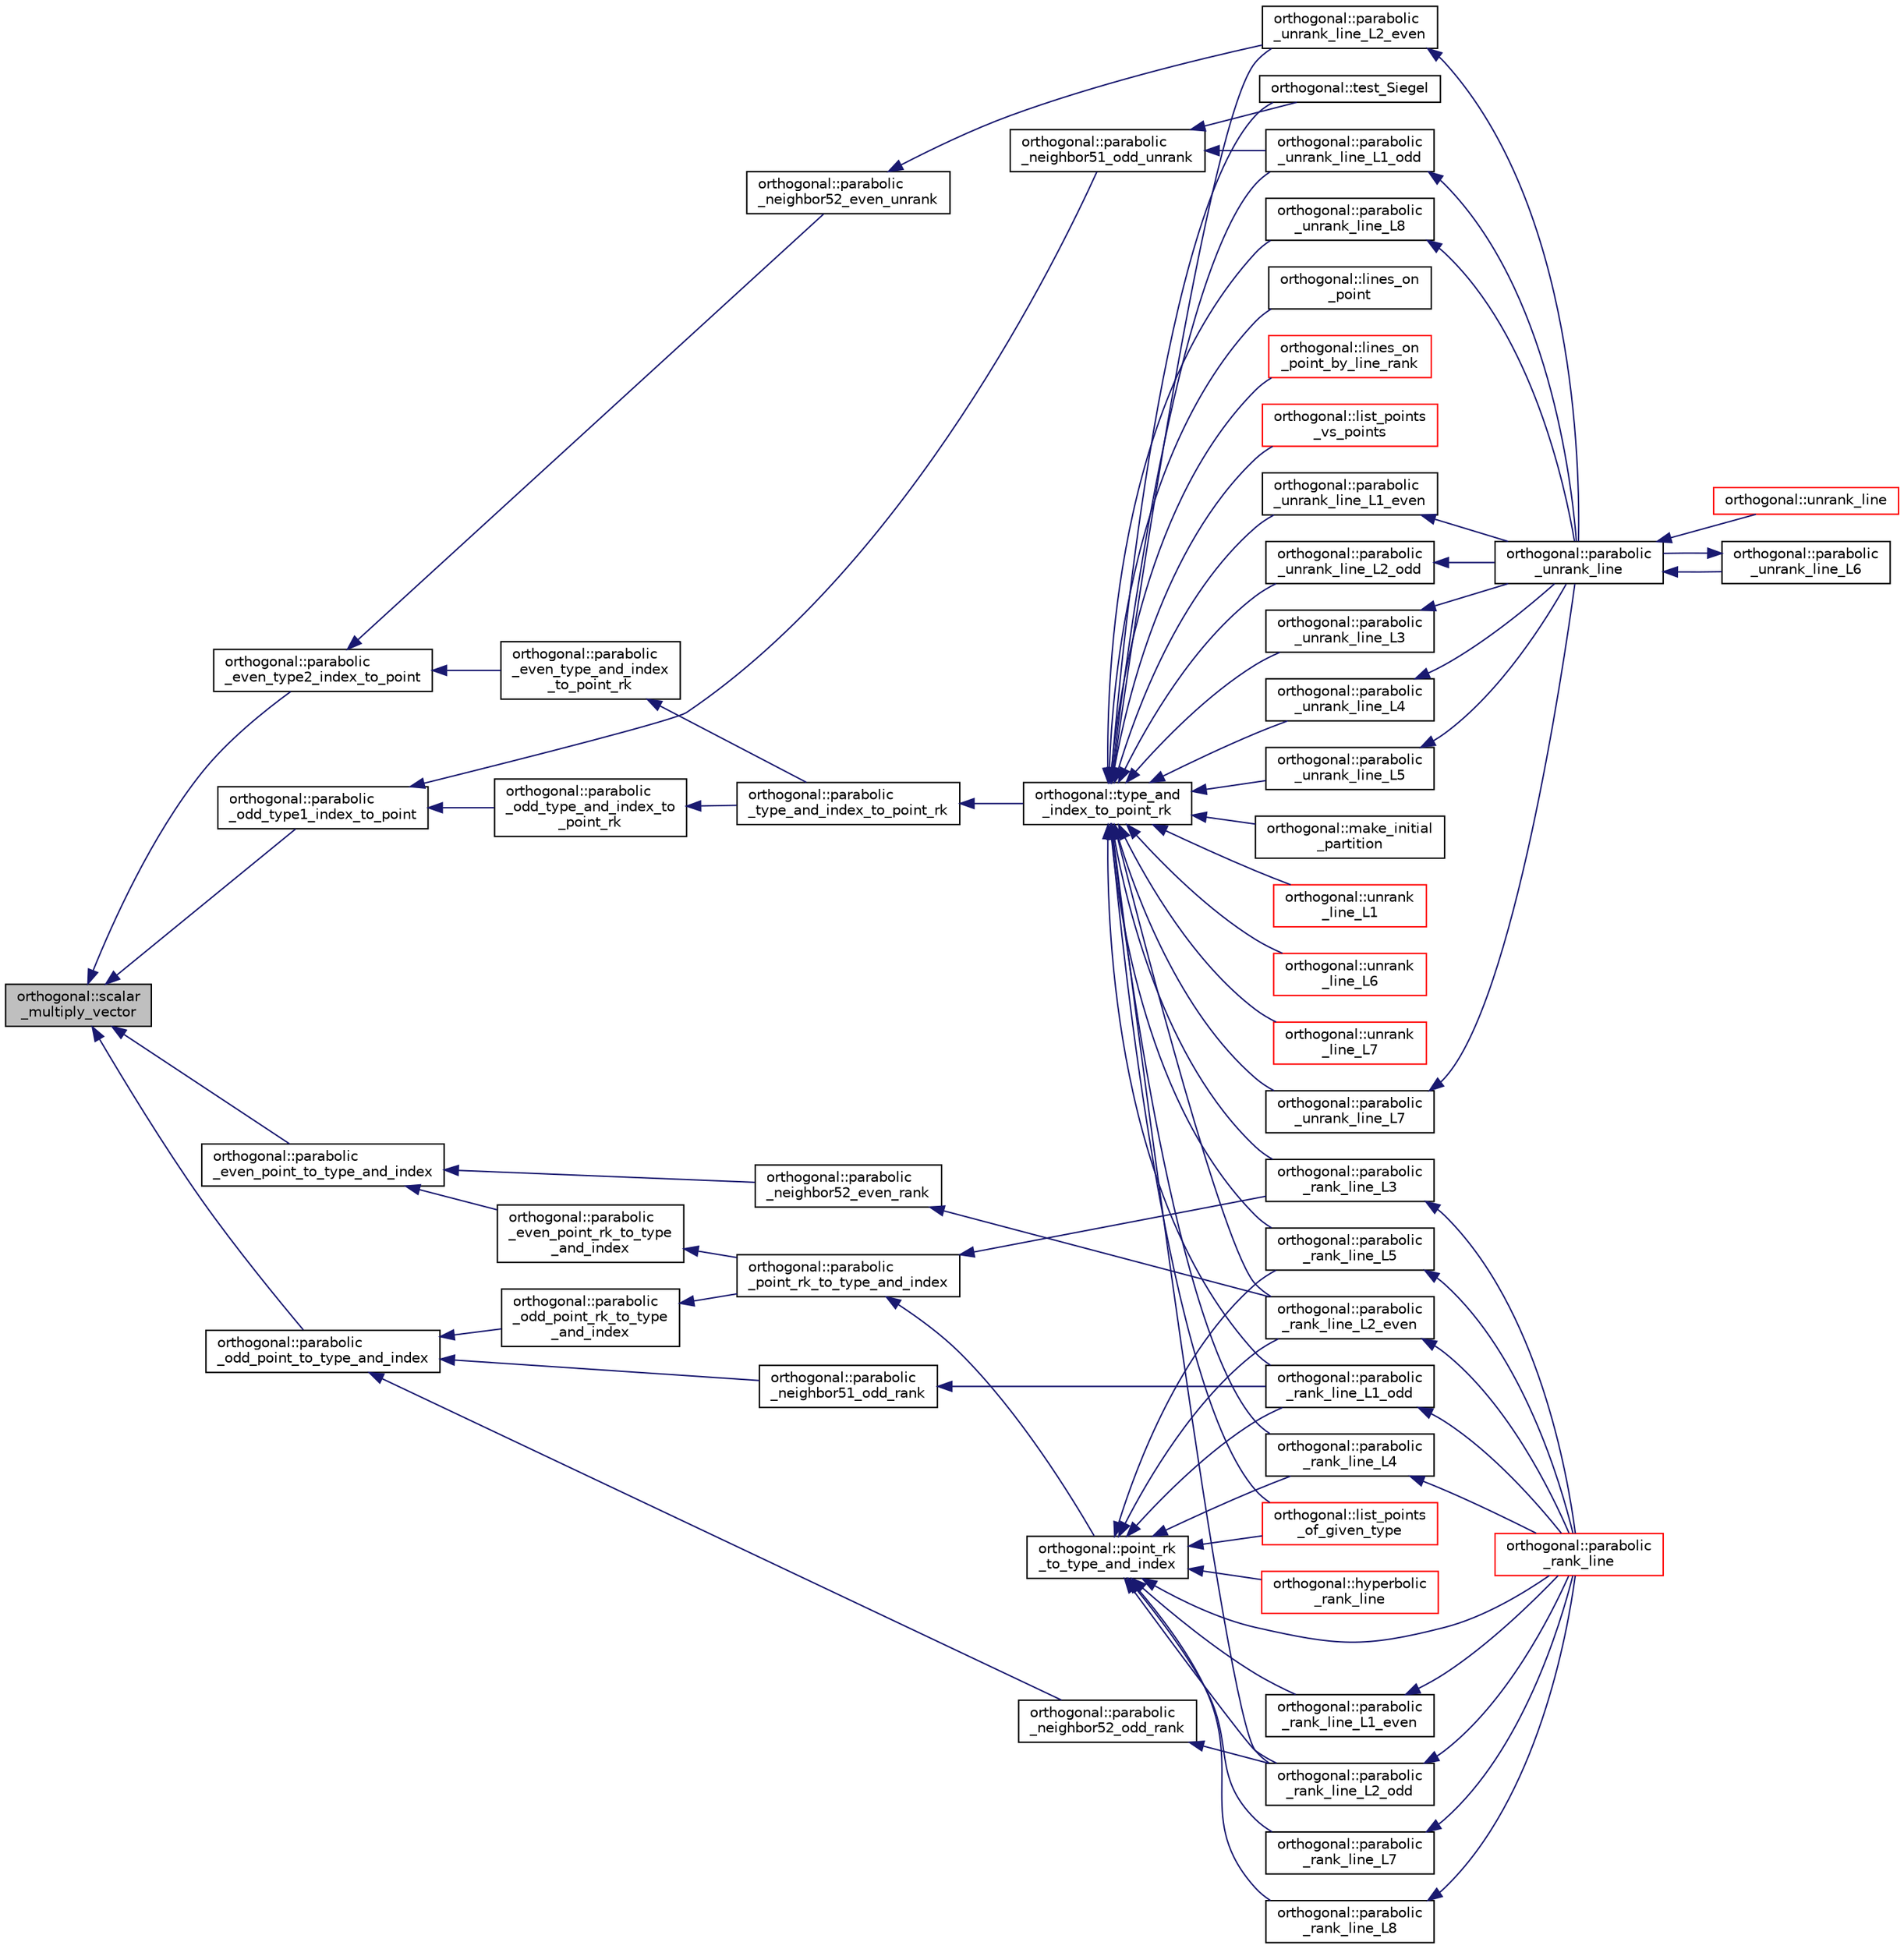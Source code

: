 digraph "orthogonal::scalar_multiply_vector"
{
  edge [fontname="Helvetica",fontsize="10",labelfontname="Helvetica",labelfontsize="10"];
  node [fontname="Helvetica",fontsize="10",shape=record];
  rankdir="LR";
  Node41048 [label="orthogonal::scalar\l_multiply_vector",height=0.2,width=0.4,color="black", fillcolor="grey75", style="filled", fontcolor="black"];
  Node41048 -> Node41049 [dir="back",color="midnightblue",fontsize="10",style="solid",fontname="Helvetica"];
  Node41049 [label="orthogonal::parabolic\l_even_type2_index_to_point",height=0.2,width=0.4,color="black", fillcolor="white", style="filled",URL="$d7/daa/classorthogonal.html#ac00a073ffe018536d0b07841b405533a"];
  Node41049 -> Node41050 [dir="back",color="midnightblue",fontsize="10",style="solid",fontname="Helvetica"];
  Node41050 [label="orthogonal::parabolic\l_even_type_and_index\l_to_point_rk",height=0.2,width=0.4,color="black", fillcolor="white", style="filled",URL="$d7/daa/classorthogonal.html#af43894039e8c5a8039f52b93dfa3ff77"];
  Node41050 -> Node41051 [dir="back",color="midnightblue",fontsize="10",style="solid",fontname="Helvetica"];
  Node41051 [label="orthogonal::parabolic\l_type_and_index_to_point_rk",height=0.2,width=0.4,color="black", fillcolor="white", style="filled",URL="$d7/daa/classorthogonal.html#a67c316cf01b382762e6ac372f522d106"];
  Node41051 -> Node41052 [dir="back",color="midnightblue",fontsize="10",style="solid",fontname="Helvetica"];
  Node41052 [label="orthogonal::type_and\l_index_to_point_rk",height=0.2,width=0.4,color="black", fillcolor="white", style="filled",URL="$d7/daa/classorthogonal.html#a319ef460cdfe3247d336c3fb482901eb"];
  Node41052 -> Node41053 [dir="back",color="midnightblue",fontsize="10",style="solid",fontname="Helvetica"];
  Node41053 [label="orthogonal::lines_on\l_point",height=0.2,width=0.4,color="black", fillcolor="white", style="filled",URL="$d7/daa/classorthogonal.html#aa3249c7fddbc156af817fb274e41c914"];
  Node41052 -> Node41054 [dir="back",color="midnightblue",fontsize="10",style="solid",fontname="Helvetica"];
  Node41054 [label="orthogonal::lines_on\l_point_by_line_rank",height=0.2,width=0.4,color="red", fillcolor="white", style="filled",URL="$d7/daa/classorthogonal.html#adc21874b6da3cd3585c704994fb538aa"];
  Node41052 -> Node41137 [dir="back",color="midnightblue",fontsize="10",style="solid",fontname="Helvetica"];
  Node41137 [label="orthogonal::list_points\l_of_given_type",height=0.2,width=0.4,color="red", fillcolor="white", style="filled",URL="$d7/daa/classorthogonal.html#a80ded28f55a2191d5a5ec5fe9ee1a4c7"];
  Node41052 -> Node41143 [dir="back",color="midnightblue",fontsize="10",style="solid",fontname="Helvetica"];
  Node41143 [label="orthogonal::list_points\l_vs_points",height=0.2,width=0.4,color="red", fillcolor="white", style="filled",URL="$d7/daa/classorthogonal.html#a80258158dfa1470b42e9036b07c7dfbb"];
  Node41052 -> Node41145 [dir="back",color="midnightblue",fontsize="10",style="solid",fontname="Helvetica"];
  Node41145 [label="orthogonal::test_Siegel",height=0.2,width=0.4,color="black", fillcolor="white", style="filled",URL="$d7/daa/classorthogonal.html#ad6d248c572d92abe41416065addd4a69"];
  Node41052 -> Node41146 [dir="back",color="midnightblue",fontsize="10",style="solid",fontname="Helvetica"];
  Node41146 [label="orthogonal::make_initial\l_partition",height=0.2,width=0.4,color="black", fillcolor="white", style="filled",URL="$d7/daa/classorthogonal.html#aea1837aaf362511a7a9c61b931374f58"];
  Node41052 -> Node41147 [dir="back",color="midnightblue",fontsize="10",style="solid",fontname="Helvetica"];
  Node41147 [label="orthogonal::unrank\l_line_L1",height=0.2,width=0.4,color="red", fillcolor="white", style="filled",URL="$d7/daa/classorthogonal.html#aca204928ad9c6c2d9e9afe2ea5af6d60"];
  Node41052 -> Node41373 [dir="back",color="midnightblue",fontsize="10",style="solid",fontname="Helvetica"];
  Node41373 [label="orthogonal::unrank\l_line_L6",height=0.2,width=0.4,color="red", fillcolor="white", style="filled",URL="$d7/daa/classorthogonal.html#a91145776fc4185d7277ddf019064f7ea"];
  Node41052 -> Node41374 [dir="back",color="midnightblue",fontsize="10",style="solid",fontname="Helvetica"];
  Node41374 [label="orthogonal::unrank\l_line_L7",height=0.2,width=0.4,color="red", fillcolor="white", style="filled",URL="$d7/daa/classorthogonal.html#a6dbd5481e532a8f7232acded49f5c05e"];
  Node41052 -> Node41375 [dir="back",color="midnightblue",fontsize="10",style="solid",fontname="Helvetica"];
  Node41375 [label="orthogonal::parabolic\l_unrank_line_L1_even",height=0.2,width=0.4,color="black", fillcolor="white", style="filled",URL="$d7/daa/classorthogonal.html#a83a57c7023d5a61881d39f00f7717d8b"];
  Node41375 -> Node41376 [dir="back",color="midnightblue",fontsize="10",style="solid",fontname="Helvetica"];
  Node41376 [label="orthogonal::parabolic\l_unrank_line",height=0.2,width=0.4,color="black", fillcolor="white", style="filled",URL="$d7/daa/classorthogonal.html#a449cc51a62e11b8699befe951b0f8a4c"];
  Node41376 -> Node41149 [dir="back",color="midnightblue",fontsize="10",style="solid",fontname="Helvetica"];
  Node41149 [label="orthogonal::unrank_line",height=0.2,width=0.4,color="red", fillcolor="white", style="filled",URL="$d7/daa/classorthogonal.html#a27fec576f6e11b80dd4503fa3cf7611e"];
  Node41376 -> Node41377 [dir="back",color="midnightblue",fontsize="10",style="solid",fontname="Helvetica"];
  Node41377 [label="orthogonal::parabolic\l_unrank_line_L6",height=0.2,width=0.4,color="black", fillcolor="white", style="filled",URL="$d7/daa/classorthogonal.html#a3fecd8b43b3e09d6b35e550850b11d56"];
  Node41377 -> Node41376 [dir="back",color="midnightblue",fontsize="10",style="solid",fontname="Helvetica"];
  Node41052 -> Node41378 [dir="back",color="midnightblue",fontsize="10",style="solid",fontname="Helvetica"];
  Node41378 [label="orthogonal::parabolic\l_unrank_line_L1_odd",height=0.2,width=0.4,color="black", fillcolor="white", style="filled",URL="$d7/daa/classorthogonal.html#af59966fe1bb32196deaafbe6849fdeb1"];
  Node41378 -> Node41376 [dir="back",color="midnightblue",fontsize="10",style="solid",fontname="Helvetica"];
  Node41052 -> Node41379 [dir="back",color="midnightblue",fontsize="10",style="solid",fontname="Helvetica"];
  Node41379 [label="orthogonal::parabolic\l_rank_line_L1_odd",height=0.2,width=0.4,color="black", fillcolor="white", style="filled",URL="$d7/daa/classorthogonal.html#aab93abadf848b0a5d72b367f155cd7e4"];
  Node41379 -> Node41380 [dir="back",color="midnightblue",fontsize="10",style="solid",fontname="Helvetica"];
  Node41380 [label="orthogonal::parabolic\l_rank_line",height=0.2,width=0.4,color="red", fillcolor="white", style="filled",URL="$d7/daa/classorthogonal.html#a7df334ceca90bc5b90c56354dbaf45c9"];
  Node41052 -> Node41385 [dir="back",color="midnightblue",fontsize="10",style="solid",fontname="Helvetica"];
  Node41385 [label="orthogonal::parabolic\l_unrank_line_L2_even",height=0.2,width=0.4,color="black", fillcolor="white", style="filled",URL="$d7/daa/classorthogonal.html#a57a7ad0d16ea67c0636c9f179eeed5d1"];
  Node41385 -> Node41376 [dir="back",color="midnightblue",fontsize="10",style="solid",fontname="Helvetica"];
  Node41052 -> Node41386 [dir="back",color="midnightblue",fontsize="10",style="solid",fontname="Helvetica"];
  Node41386 [label="orthogonal::parabolic\l_unrank_line_L2_odd",height=0.2,width=0.4,color="black", fillcolor="white", style="filled",URL="$d7/daa/classorthogonal.html#a9ab8a29daee27c60803e2bf5026a9a9e"];
  Node41386 -> Node41376 [dir="back",color="midnightblue",fontsize="10",style="solid",fontname="Helvetica"];
  Node41052 -> Node41387 [dir="back",color="midnightblue",fontsize="10",style="solid",fontname="Helvetica"];
  Node41387 [label="orthogonal::parabolic\l_rank_line_L2_even",height=0.2,width=0.4,color="black", fillcolor="white", style="filled",URL="$d7/daa/classorthogonal.html#ad884e741520104066da699b1133deeb0"];
  Node41387 -> Node41380 [dir="back",color="midnightblue",fontsize="10",style="solid",fontname="Helvetica"];
  Node41052 -> Node41388 [dir="back",color="midnightblue",fontsize="10",style="solid",fontname="Helvetica"];
  Node41388 [label="orthogonal::parabolic\l_rank_line_L2_odd",height=0.2,width=0.4,color="black", fillcolor="white", style="filled",URL="$d7/daa/classorthogonal.html#a87ddd814e99966b82e69a1041307074f"];
  Node41388 -> Node41380 [dir="back",color="midnightblue",fontsize="10",style="solid",fontname="Helvetica"];
  Node41052 -> Node41389 [dir="back",color="midnightblue",fontsize="10",style="solid",fontname="Helvetica"];
  Node41389 [label="orthogonal::parabolic\l_unrank_line_L3",height=0.2,width=0.4,color="black", fillcolor="white", style="filled",URL="$d7/daa/classorthogonal.html#ae1edfba289a03ed4d383514c2b0dc4b7"];
  Node41389 -> Node41376 [dir="back",color="midnightblue",fontsize="10",style="solid",fontname="Helvetica"];
  Node41052 -> Node41390 [dir="back",color="midnightblue",fontsize="10",style="solid",fontname="Helvetica"];
  Node41390 [label="orthogonal::parabolic\l_rank_line_L3",height=0.2,width=0.4,color="black", fillcolor="white", style="filled",URL="$d7/daa/classorthogonal.html#afea1a02e2b439b28127cfa2a782da8c9"];
  Node41390 -> Node41380 [dir="back",color="midnightblue",fontsize="10",style="solid",fontname="Helvetica"];
  Node41052 -> Node41391 [dir="back",color="midnightblue",fontsize="10",style="solid",fontname="Helvetica"];
  Node41391 [label="orthogonal::parabolic\l_unrank_line_L4",height=0.2,width=0.4,color="black", fillcolor="white", style="filled",URL="$d7/daa/classorthogonal.html#a6a30b6c7f59498ad8c7f2bec7c78d2ff"];
  Node41391 -> Node41376 [dir="back",color="midnightblue",fontsize="10",style="solid",fontname="Helvetica"];
  Node41052 -> Node41392 [dir="back",color="midnightblue",fontsize="10",style="solid",fontname="Helvetica"];
  Node41392 [label="orthogonal::parabolic\l_rank_line_L4",height=0.2,width=0.4,color="black", fillcolor="white", style="filled",URL="$d7/daa/classorthogonal.html#a9e693d30c0ade825f389feec38ea83b2"];
  Node41392 -> Node41380 [dir="back",color="midnightblue",fontsize="10",style="solid",fontname="Helvetica"];
  Node41052 -> Node41393 [dir="back",color="midnightblue",fontsize="10",style="solid",fontname="Helvetica"];
  Node41393 [label="orthogonal::parabolic\l_unrank_line_L5",height=0.2,width=0.4,color="black", fillcolor="white", style="filled",URL="$d7/daa/classorthogonal.html#a77831b97ebbbc5d8103c5e7e0edfeb9b"];
  Node41393 -> Node41376 [dir="back",color="midnightblue",fontsize="10",style="solid",fontname="Helvetica"];
  Node41052 -> Node41394 [dir="back",color="midnightblue",fontsize="10",style="solid",fontname="Helvetica"];
  Node41394 [label="orthogonal::parabolic\l_rank_line_L5",height=0.2,width=0.4,color="black", fillcolor="white", style="filled",URL="$d7/daa/classorthogonal.html#ab9ff5dd42f31a297d03c559a4934a950"];
  Node41394 -> Node41380 [dir="back",color="midnightblue",fontsize="10",style="solid",fontname="Helvetica"];
  Node41052 -> Node41395 [dir="back",color="midnightblue",fontsize="10",style="solid",fontname="Helvetica"];
  Node41395 [label="orthogonal::parabolic\l_unrank_line_L7",height=0.2,width=0.4,color="black", fillcolor="white", style="filled",URL="$d7/daa/classorthogonal.html#af37feffb93b694bd8b9f5ff5f8bdd4eb"];
  Node41395 -> Node41376 [dir="back",color="midnightblue",fontsize="10",style="solid",fontname="Helvetica"];
  Node41052 -> Node41396 [dir="back",color="midnightblue",fontsize="10",style="solid",fontname="Helvetica"];
  Node41396 [label="orthogonal::parabolic\l_unrank_line_L8",height=0.2,width=0.4,color="black", fillcolor="white", style="filled",URL="$d7/daa/classorthogonal.html#a97e23bbc8eb995d6ee0dba00f2b0d34f"];
  Node41396 -> Node41376 [dir="back",color="midnightblue",fontsize="10",style="solid",fontname="Helvetica"];
  Node41049 -> Node41397 [dir="back",color="midnightblue",fontsize="10",style="solid",fontname="Helvetica"];
  Node41397 [label="orthogonal::parabolic\l_neighbor52_even_unrank",height=0.2,width=0.4,color="black", fillcolor="white", style="filled",URL="$d7/daa/classorthogonal.html#a3d73df62e2289e2e0728d93af3115e5b"];
  Node41397 -> Node41385 [dir="back",color="midnightblue",fontsize="10",style="solid",fontname="Helvetica"];
  Node41048 -> Node41398 [dir="back",color="midnightblue",fontsize="10",style="solid",fontname="Helvetica"];
  Node41398 [label="orthogonal::parabolic\l_odd_type1_index_to_point",height=0.2,width=0.4,color="black", fillcolor="white", style="filled",URL="$d7/daa/classorthogonal.html#a90ae2eb18659cb8dcd94eafc0b4eccf7"];
  Node41398 -> Node41399 [dir="back",color="midnightblue",fontsize="10",style="solid",fontname="Helvetica"];
  Node41399 [label="orthogonal::parabolic\l_odd_type_and_index_to\l_point_rk",height=0.2,width=0.4,color="black", fillcolor="white", style="filled",URL="$d7/daa/classorthogonal.html#aac70113614b52601e38b3ce8cbffbc9a"];
  Node41399 -> Node41051 [dir="back",color="midnightblue",fontsize="10",style="solid",fontname="Helvetica"];
  Node41398 -> Node41400 [dir="back",color="midnightblue",fontsize="10",style="solid",fontname="Helvetica"];
  Node41400 [label="orthogonal::parabolic\l_neighbor51_odd_unrank",height=0.2,width=0.4,color="black", fillcolor="white", style="filled",URL="$d7/daa/classorthogonal.html#a302082ae3d38f0a1bf150f1ac5e46942"];
  Node41400 -> Node41145 [dir="back",color="midnightblue",fontsize="10",style="solid",fontname="Helvetica"];
  Node41400 -> Node41378 [dir="back",color="midnightblue",fontsize="10",style="solid",fontname="Helvetica"];
  Node41048 -> Node41401 [dir="back",color="midnightblue",fontsize="10",style="solid",fontname="Helvetica"];
  Node41401 [label="orthogonal::parabolic\l_even_point_to_type_and_index",height=0.2,width=0.4,color="black", fillcolor="white", style="filled",URL="$d7/daa/classorthogonal.html#adc21e597558e245b7fe039e3033adcab"];
  Node41401 -> Node41402 [dir="back",color="midnightblue",fontsize="10",style="solid",fontname="Helvetica"];
  Node41402 [label="orthogonal::parabolic\l_even_point_rk_to_type\l_and_index",height=0.2,width=0.4,color="black", fillcolor="white", style="filled",URL="$d7/daa/classorthogonal.html#ad0db009032dfb3899928cfc7d14fd6e6"];
  Node41402 -> Node41403 [dir="back",color="midnightblue",fontsize="10",style="solid",fontname="Helvetica"];
  Node41403 [label="orthogonal::parabolic\l_point_rk_to_type_and_index",height=0.2,width=0.4,color="black", fillcolor="white", style="filled",URL="$d7/daa/classorthogonal.html#aadca2791fa70e971edf85858b725502d"];
  Node41403 -> Node41404 [dir="back",color="midnightblue",fontsize="10",style="solid",fontname="Helvetica"];
  Node41404 [label="orthogonal::point_rk\l_to_type_and_index",height=0.2,width=0.4,color="black", fillcolor="white", style="filled",URL="$d7/daa/classorthogonal.html#a5419c9c6b60c81e6e66f3606e7ad1815"];
  Node41404 -> Node41137 [dir="back",color="midnightblue",fontsize="10",style="solid",fontname="Helvetica"];
  Node41404 -> Node41383 [dir="back",color="midnightblue",fontsize="10",style="solid",fontname="Helvetica"];
  Node41383 [label="orthogonal::hyperbolic\l_rank_line",height=0.2,width=0.4,color="red", fillcolor="white", style="filled",URL="$d7/daa/classorthogonal.html#a2810f9a6851f445b03fdbfe2a888e9f5"];
  Node41404 -> Node41380 [dir="back",color="midnightblue",fontsize="10",style="solid",fontname="Helvetica"];
  Node41404 -> Node41405 [dir="back",color="midnightblue",fontsize="10",style="solid",fontname="Helvetica"];
  Node41405 [label="orthogonal::parabolic\l_rank_line_L1_even",height=0.2,width=0.4,color="black", fillcolor="white", style="filled",URL="$d7/daa/classorthogonal.html#a7f055ba3f318499430444e583ed03ee3"];
  Node41405 -> Node41380 [dir="back",color="midnightblue",fontsize="10",style="solid",fontname="Helvetica"];
  Node41404 -> Node41379 [dir="back",color="midnightblue",fontsize="10",style="solid",fontname="Helvetica"];
  Node41404 -> Node41387 [dir="back",color="midnightblue",fontsize="10",style="solid",fontname="Helvetica"];
  Node41404 -> Node41388 [dir="back",color="midnightblue",fontsize="10",style="solid",fontname="Helvetica"];
  Node41404 -> Node41392 [dir="back",color="midnightblue",fontsize="10",style="solid",fontname="Helvetica"];
  Node41404 -> Node41394 [dir="back",color="midnightblue",fontsize="10",style="solid",fontname="Helvetica"];
  Node41404 -> Node41406 [dir="back",color="midnightblue",fontsize="10",style="solid",fontname="Helvetica"];
  Node41406 [label="orthogonal::parabolic\l_rank_line_L7",height=0.2,width=0.4,color="black", fillcolor="white", style="filled",URL="$d7/daa/classorthogonal.html#ac38fe609d558cb7b16d92b7eb606c6f1"];
  Node41406 -> Node41380 [dir="back",color="midnightblue",fontsize="10",style="solid",fontname="Helvetica"];
  Node41404 -> Node41407 [dir="back",color="midnightblue",fontsize="10",style="solid",fontname="Helvetica"];
  Node41407 [label="orthogonal::parabolic\l_rank_line_L8",height=0.2,width=0.4,color="black", fillcolor="white", style="filled",URL="$d7/daa/classorthogonal.html#af1fb4b5a1ab65d189daea2de78de5225"];
  Node41407 -> Node41380 [dir="back",color="midnightblue",fontsize="10",style="solid",fontname="Helvetica"];
  Node41403 -> Node41390 [dir="back",color="midnightblue",fontsize="10",style="solid",fontname="Helvetica"];
  Node41401 -> Node41408 [dir="back",color="midnightblue",fontsize="10",style="solid",fontname="Helvetica"];
  Node41408 [label="orthogonal::parabolic\l_neighbor52_even_rank",height=0.2,width=0.4,color="black", fillcolor="white", style="filled",URL="$d7/daa/classorthogonal.html#ac008e55aa06cb631b213ea53851b19e9"];
  Node41408 -> Node41387 [dir="back",color="midnightblue",fontsize="10",style="solid",fontname="Helvetica"];
  Node41048 -> Node41409 [dir="back",color="midnightblue",fontsize="10",style="solid",fontname="Helvetica"];
  Node41409 [label="orthogonal::parabolic\l_odd_point_to_type_and_index",height=0.2,width=0.4,color="black", fillcolor="white", style="filled",URL="$d7/daa/classorthogonal.html#ab622195db63c362531a84080a95d38ff"];
  Node41409 -> Node41410 [dir="back",color="midnightblue",fontsize="10",style="solid",fontname="Helvetica"];
  Node41410 [label="orthogonal::parabolic\l_odd_point_rk_to_type\l_and_index",height=0.2,width=0.4,color="black", fillcolor="white", style="filled",URL="$d7/daa/classorthogonal.html#a5a734a756f44e8ea0c2e4822e795e309"];
  Node41410 -> Node41403 [dir="back",color="midnightblue",fontsize="10",style="solid",fontname="Helvetica"];
  Node41409 -> Node41411 [dir="back",color="midnightblue",fontsize="10",style="solid",fontname="Helvetica"];
  Node41411 [label="orthogonal::parabolic\l_neighbor51_odd_rank",height=0.2,width=0.4,color="black", fillcolor="white", style="filled",URL="$d7/daa/classorthogonal.html#ac088ee6a73b26e7ad1bbf8e25b14b87a"];
  Node41411 -> Node41379 [dir="back",color="midnightblue",fontsize="10",style="solid",fontname="Helvetica"];
  Node41409 -> Node41412 [dir="back",color="midnightblue",fontsize="10",style="solid",fontname="Helvetica"];
  Node41412 [label="orthogonal::parabolic\l_neighbor52_odd_rank",height=0.2,width=0.4,color="black", fillcolor="white", style="filled",URL="$d7/daa/classorthogonal.html#a8c2cac0e686f8c0dcb6a93a37c447970"];
  Node41412 -> Node41388 [dir="back",color="midnightblue",fontsize="10",style="solid",fontname="Helvetica"];
}
